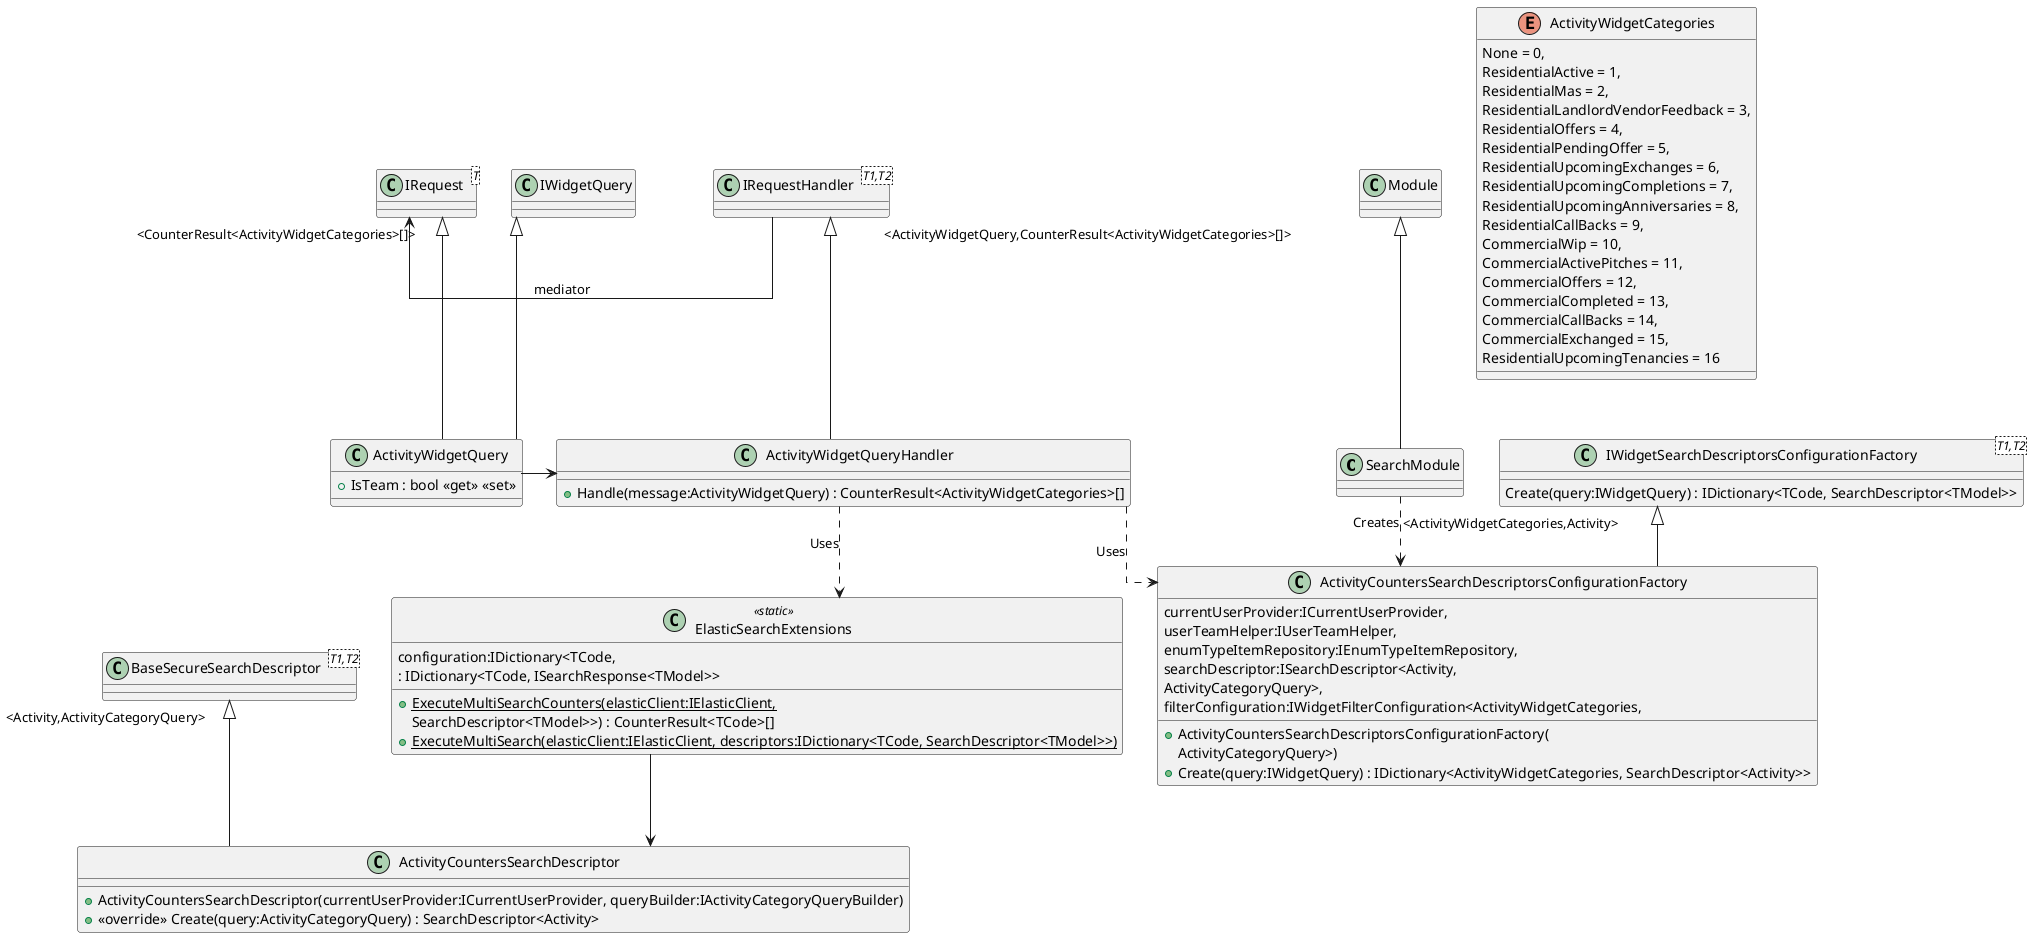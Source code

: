 @startuml ActivityWidgetCounts

skinparam linetype polyline
skinparam linetype ortho
class SearchModule {
}
Module <|-- SearchModule

class ElasticSearchExtensions <<static>> {
    + {static} ExecuteMultiSearchCounters(elasticClient:IElasticClient, 
    configuration:IDictionary<TCode, 
    SearchDescriptor<TModel>>) : CounterResult<TCode>[]
    + {static} ExecuteMultiSearch(elasticClient:IElasticClient, descriptors:IDictionary<TCode, SearchDescriptor<TModel>>) 
     : IDictionary<TCode, ISearchResponse<TModel>>
}
class ActivityCountersSearchDescriptor {
    + ActivityCountersSearchDescriptor(currentUserProvider:ICurrentUserProvider, queryBuilder:IActivityCategoryQueryBuilder)
    + <<override>> Create(query:ActivityCategoryQuery) : SearchDescriptor<Activity>
}
class "BaseSecureSearchDescriptor"<T1,T2> {
}
"BaseSecureSearchDescriptor" "<Activity,ActivityCategoryQuery>" <|-- ActivityCountersSearchDescriptor


' !include .\\Common\Configurations\IWidgetFilterConfiguration.puml
' !include .\\Common\Mappers\IWidgetAssociatedUsersMapper.puml
' !include .\\Common\Mappers\WidgetAssociatedUsersMapper.puml
' !include .\\Common\Queries\IWidgetFilterWithAssociatedUsers.puml
' !include .\\Common\Queries\IWidgetQuery.puml
interface "IWidgetSearchDescriptorsConfigurationFactory"<TCode,TModel> {
    Create(query:IWidgetQuery) : IDictionary<TCode, SearchDescriptor<TModel>>
}
 class ActivityCountersSearchDescriptorsConfigurationFactory {
    + ActivityCountersSearchDescriptorsConfigurationFactory(
        currentUserProvider:ICurrentUserProvider, 
        userTeamHelper:IUserTeamHelper, 
        enumTypeItemRepository:IEnumTypeItemRepository, 
        searchDescriptor:ISearchDescriptor<Activity, 
        ActivityCategoryQuery>, 
        filterConfiguration:IWidgetFilterConfiguration<ActivityWidgetCategories, 
        ActivityCategoryQuery>)
    + Create(query:IWidgetQuery) : IDictionary<ActivityWidgetCategories, SearchDescriptor<Activity>>
}
class "IWidgetSearchDescriptorsConfigurationFactory"<T1,T2> {
}
"IWidgetSearchDescriptorsConfigurationFactory" "<ActivityWidgetCategories,Activity>" <|-- ActivityCountersSearchDescriptorsConfigurationFactory

class ActivityWidgetQuery {
    + IsTeam : bool <<get>> <<set>>
}
class "IRequest"<T> {
}
IWidgetQuery <|-- ActivityWidgetQuery
"IRequest" "<CounterResult<ActivityWidgetCategories>[]>" <|-- ActivityWidgetQuery
'ActivityWidgetQuery --> "ServiceLineId" Guid

class ActivityWidgetQueryHandler {
'    + ActivityWidgetQueryHandler(elasticClient:IElasticClient, counterSearchDescriptorsConfigurationFactory:IWidgetSearchDescriptorsConfigurationFactory<ActivityWidgetCategories, Activity>, enumTypeItemValidator:IEnumTypeItemValidator)
    + Handle(message:ActivityWidgetQuery) : CounterResult<ActivityWidgetCategories>[]
}
class "IRequestHandler"<T1,T2> {
}
"IRequestHandler" "<ActivityWidgetQuery,CounterResult<ActivityWidgetCategories>[]>" <|-- ActivityWidgetQueryHandler

enum ActivityWidgetCategories {
        None = 0,
        ResidentialActive = 1,
        ResidentialMas = 2,
        ResidentialLandlordVendorFeedback = 3,
        ResidentialOffers = 4,
        ResidentialPendingOffer = 5,
        ResidentialUpcomingExchanges = 6,
        ResidentialUpcomingCompletions = 7,
        ResidentialUpcomingAnniversaries = 8,
        ResidentialCallBacks = 9,
        CommercialWip = 10,
        CommercialActivePitches = 11,
        CommercialOffers = 12,
        CommercialCompleted = 13,
        CommercialCallBacks = 14, 
        CommercialExchanged = 15,
        ResidentialUpcomingTenancies = 16
}

IRequest <- IRequestHandler : mediator
IWidgetQuery <-[hidden]left- IRequest
ActivityWidgetQuery -> ActivityWidgetQueryHandler
SearchModule ..> ActivityCountersSearchDescriptorsConfigurationFactory : Creates
ActivityWidgetQueryHandler ..> ActivityCountersSearchDescriptorsConfigurationFactory : Uses
ActivityWidgetQueryHandler ..> ElasticSearchExtensions : Uses
ElasticSearchExtensions --> ActivityCountersSearchDescriptor

@enduml